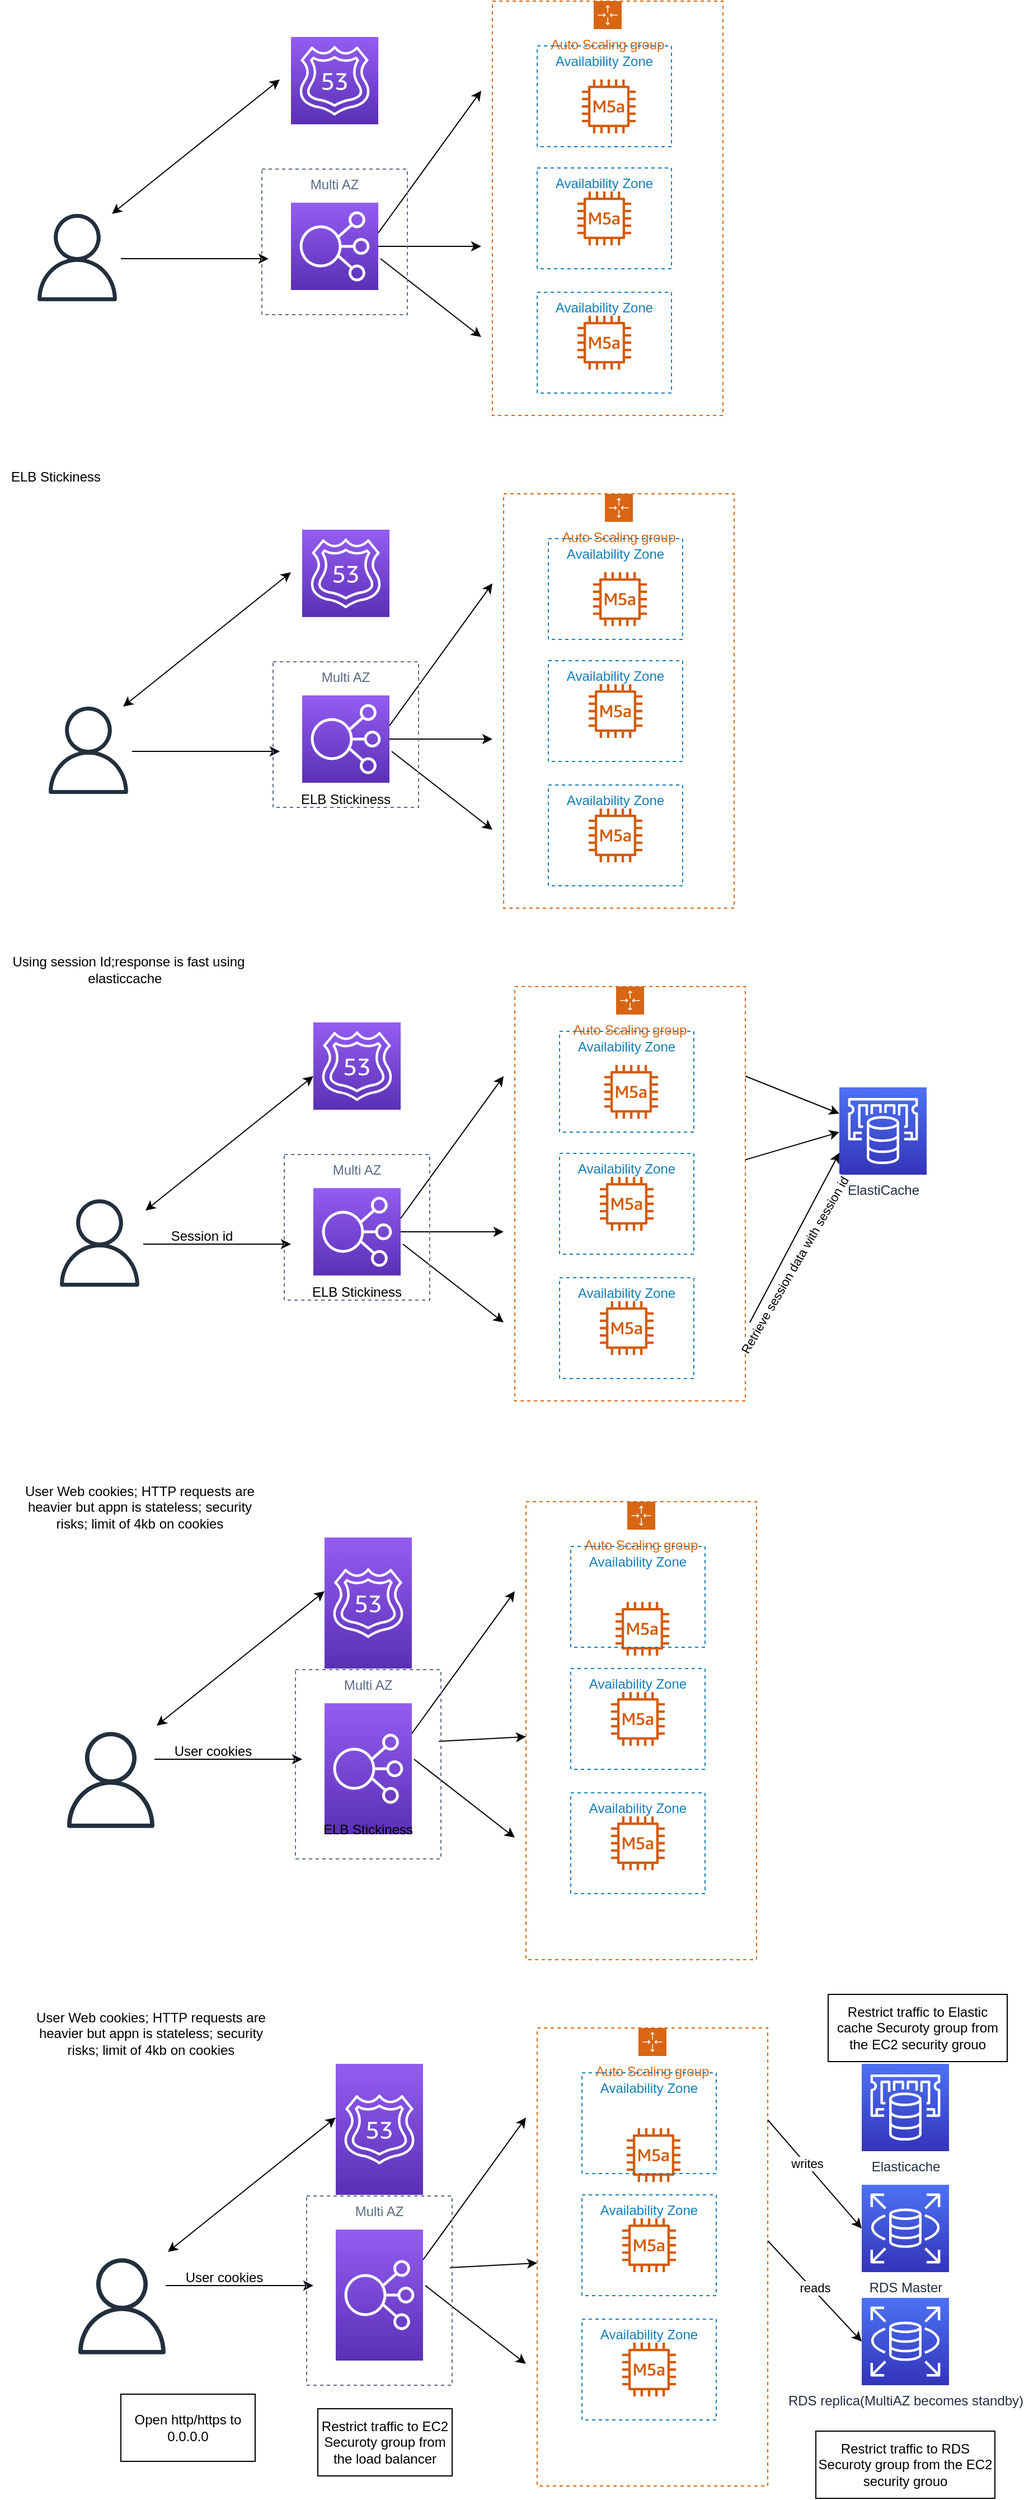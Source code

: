 <mxfile version="21.5.2" type="github">
  <diagram name="Page-1" id="0sTzHbrpWvg6kPBbbGAG">
    <mxGraphModel dx="954" dy="508" grid="1" gridSize="10" guides="1" tooltips="1" connect="1" arrows="1" fold="1" page="1" pageScale="1" pageWidth="827" pageHeight="1169" math="0" shadow="0">
      <root>
        <mxCell id="0" />
        <mxCell id="1" parent="0" />
        <mxCell id="sT1SMnQEhEwH56VK9xBA-1" value="" style="sketch=0;points=[[0,0,0],[0.25,0,0],[0.5,0,0],[0.75,0,0],[1,0,0],[0,1,0],[0.25,1,0],[0.5,1,0],[0.75,1,0],[1,1,0],[0,0.25,0],[0,0.5,0],[0,0.75,0],[1,0.25,0],[1,0.5,0],[1,0.75,0]];outlineConnect=0;fontColor=#232F3E;gradientColor=#945DF2;gradientDirection=north;fillColor=#5A30B5;strokeColor=#ffffff;dashed=0;verticalLabelPosition=bottom;verticalAlign=top;align=center;html=1;fontSize=12;fontStyle=0;aspect=fixed;shape=mxgraph.aws4.resourceIcon;resIcon=mxgraph.aws4.elastic_load_balancing;" vertex="1" parent="1">
          <mxGeometry x="310" y="220" width="78" height="78" as="geometry" />
        </mxCell>
        <mxCell id="sT1SMnQEhEwH56VK9xBA-2" value="" style="sketch=0;points=[[0,0,0],[0.25,0,0],[0.5,0,0],[0.75,0,0],[1,0,0],[0,1,0],[0.25,1,0],[0.5,1,0],[0.75,1,0],[1,1,0],[0,0.25,0],[0,0.5,0],[0,0.75,0],[1,0.25,0],[1,0.5,0],[1,0.75,0]];outlineConnect=0;fontColor=#232F3E;gradientColor=#945DF2;gradientDirection=north;fillColor=#5A30B5;strokeColor=#ffffff;dashed=0;verticalLabelPosition=bottom;verticalAlign=top;align=center;html=1;fontSize=12;fontStyle=0;aspect=fixed;shape=mxgraph.aws4.resourceIcon;resIcon=mxgraph.aws4.route_53;" vertex="1" parent="1">
          <mxGeometry x="310" y="72" width="78" height="78" as="geometry" />
        </mxCell>
        <mxCell id="sT1SMnQEhEwH56VK9xBA-3" value="" style="sketch=0;outlineConnect=0;fontColor=#232F3E;gradientColor=none;fillColor=#D45B07;strokeColor=none;dashed=0;verticalLabelPosition=bottom;verticalAlign=top;align=center;html=1;fontSize=12;fontStyle=0;aspect=fixed;pointerEvents=1;shape=mxgraph.aws4.m5a_instance;" vertex="1" parent="1">
          <mxGeometry x="570" y="110" width="48" height="48" as="geometry" />
        </mxCell>
        <mxCell id="sT1SMnQEhEwH56VK9xBA-6" value="" style="sketch=0;outlineConnect=0;fontColor=#232F3E;gradientColor=none;fillColor=#232F3D;strokeColor=none;dashed=0;verticalLabelPosition=bottom;verticalAlign=top;align=center;html=1;fontSize=12;fontStyle=0;aspect=fixed;pointerEvents=1;shape=mxgraph.aws4.user;" vertex="1" parent="1">
          <mxGeometry x="80" y="230" width="78" height="78" as="geometry" />
        </mxCell>
        <mxCell id="sT1SMnQEhEwH56VK9xBA-7" value="Auto Scaling group" style="points=[[0,0],[0.25,0],[0.5,0],[0.75,0],[1,0],[1,0.25],[1,0.5],[1,0.75],[1,1],[0.75,1],[0.5,1],[0.25,1],[0,1],[0,0.75],[0,0.5],[0,0.25]];outlineConnect=0;gradientColor=none;html=1;whiteSpace=wrap;fontSize=12;fontStyle=0;container=1;pointerEvents=0;collapsible=0;recursiveResize=0;shape=mxgraph.aws4.groupCenter;grIcon=mxgraph.aws4.group_auto_scaling_group;grStroke=1;strokeColor=#D86613;fillColor=none;verticalAlign=top;align=center;fontColor=#D86613;dashed=1;spacingTop=25;" vertex="1" parent="1">
          <mxGeometry x="490" y="40" width="206" height="370" as="geometry" />
        </mxCell>
        <mxCell id="sT1SMnQEhEwH56VK9xBA-8" value="Availability Zone" style="fillColor=none;strokeColor=#147EBA;dashed=1;verticalAlign=top;fontStyle=0;fontColor=#147EBA;whiteSpace=wrap;html=1;" vertex="1" parent="sT1SMnQEhEwH56VK9xBA-7">
          <mxGeometry x="40" y="40" width="120" height="90" as="geometry" />
        </mxCell>
        <mxCell id="sT1SMnQEhEwH56VK9xBA-10" value="Availability Zone" style="fillColor=none;strokeColor=#147EBA;dashed=1;verticalAlign=top;fontStyle=0;fontColor=#147EBA;whiteSpace=wrap;html=1;" vertex="1" parent="sT1SMnQEhEwH56VK9xBA-7">
          <mxGeometry x="40" y="260" width="120" height="90" as="geometry" />
        </mxCell>
        <mxCell id="sT1SMnQEhEwH56VK9xBA-4" value="" style="sketch=0;outlineConnect=0;fontColor=#232F3E;gradientColor=none;fillColor=#D45B07;strokeColor=none;dashed=0;verticalLabelPosition=bottom;verticalAlign=top;align=center;html=1;fontSize=12;fontStyle=0;aspect=fixed;pointerEvents=1;shape=mxgraph.aws4.m5a_instance;" vertex="1" parent="sT1SMnQEhEwH56VK9xBA-7">
          <mxGeometry x="76" y="170" width="48" height="48" as="geometry" />
        </mxCell>
        <mxCell id="sT1SMnQEhEwH56VK9xBA-9" value="Availability Zone" style="fillColor=none;strokeColor=#147EBA;dashed=1;verticalAlign=top;fontStyle=0;fontColor=#147EBA;whiteSpace=wrap;html=1;" vertex="1" parent="sT1SMnQEhEwH56VK9xBA-7">
          <mxGeometry x="40" y="149" width="120" height="90" as="geometry" />
        </mxCell>
        <mxCell id="sT1SMnQEhEwH56VK9xBA-5" value="" style="sketch=0;outlineConnect=0;fontColor=#232F3E;gradientColor=none;fillColor=#D45B07;strokeColor=none;dashed=0;verticalLabelPosition=bottom;verticalAlign=top;align=center;html=1;fontSize=12;fontStyle=0;aspect=fixed;pointerEvents=1;shape=mxgraph.aws4.m5a_instance;" vertex="1" parent="sT1SMnQEhEwH56VK9xBA-7">
          <mxGeometry x="76" y="281" width="48" height="48" as="geometry" />
        </mxCell>
        <mxCell id="sT1SMnQEhEwH56VK9xBA-11" value="" style="endArrow=classic;html=1;rounded=0;" edge="1" parent="1" source="sT1SMnQEhEwH56VK9xBA-1">
          <mxGeometry width="50" height="50" relative="1" as="geometry">
            <mxPoint x="390" y="260" as="sourcePoint" />
            <mxPoint x="480" y="259" as="targetPoint" />
          </mxGeometry>
        </mxCell>
        <mxCell id="sT1SMnQEhEwH56VK9xBA-12" value="" style="endArrow=classic;html=1;rounded=0;" edge="1" parent="1">
          <mxGeometry width="50" height="50" relative="1" as="geometry">
            <mxPoint x="388" y="247" as="sourcePoint" />
            <mxPoint x="480" y="120" as="targetPoint" />
          </mxGeometry>
        </mxCell>
        <mxCell id="sT1SMnQEhEwH56VK9xBA-13" value="" style="endArrow=classic;html=1;rounded=0;" edge="1" parent="1">
          <mxGeometry width="50" height="50" relative="1" as="geometry">
            <mxPoint x="390" y="270" as="sourcePoint" />
            <mxPoint x="480" y="340" as="targetPoint" />
          </mxGeometry>
        </mxCell>
        <mxCell id="sT1SMnQEhEwH56VK9xBA-14" value="" style="endArrow=classic;startArrow=classic;html=1;rounded=0;" edge="1" parent="1">
          <mxGeometry width="50" height="50" relative="1" as="geometry">
            <mxPoint x="150" y="230" as="sourcePoint" />
            <mxPoint x="300" y="110" as="targetPoint" />
          </mxGeometry>
        </mxCell>
        <mxCell id="sT1SMnQEhEwH56VK9xBA-15" value="" style="endArrow=classic;html=1;rounded=0;" edge="1" parent="1">
          <mxGeometry width="50" height="50" relative="1" as="geometry">
            <mxPoint x="158" y="270" as="sourcePoint" />
            <mxPoint x="290" y="270" as="targetPoint" />
          </mxGeometry>
        </mxCell>
        <mxCell id="sT1SMnQEhEwH56VK9xBA-16" value="Multi AZ" style="fillColor=none;strokeColor=#5A6C86;dashed=1;verticalAlign=top;fontStyle=0;fontColor=#5A6C86;whiteSpace=wrap;html=1;" vertex="1" parent="1">
          <mxGeometry x="284" y="190" width="130" height="130" as="geometry" />
        </mxCell>
        <mxCell id="sT1SMnQEhEwH56VK9xBA-17" value="" style="sketch=0;points=[[0,0,0],[0.25,0,0],[0.5,0,0],[0.75,0,0],[1,0,0],[0,1,0],[0.25,1,0],[0.5,1,0],[0.75,1,0],[1,1,0],[0,0.25,0],[0,0.5,0],[0,0.75,0],[1,0.25,0],[1,0.5,0],[1,0.75,0]];outlineConnect=0;fontColor=#232F3E;gradientColor=#945DF2;gradientDirection=north;fillColor=#5A30B5;strokeColor=#ffffff;dashed=0;verticalLabelPosition=bottom;verticalAlign=top;align=center;html=1;fontSize=12;fontStyle=0;aspect=fixed;shape=mxgraph.aws4.resourceIcon;resIcon=mxgraph.aws4.elastic_load_balancing;" vertex="1" parent="1">
          <mxGeometry x="320" y="660" width="78" height="78" as="geometry" />
        </mxCell>
        <mxCell id="sT1SMnQEhEwH56VK9xBA-18" value="" style="sketch=0;points=[[0,0,0],[0.25,0,0],[0.5,0,0],[0.75,0,0],[1,0,0],[0,1,0],[0.25,1,0],[0.5,1,0],[0.75,1,0],[1,1,0],[0,0.25,0],[0,0.5,0],[0,0.75,0],[1,0.25,0],[1,0.5,0],[1,0.75,0]];outlineConnect=0;fontColor=#232F3E;gradientColor=#945DF2;gradientDirection=north;fillColor=#5A30B5;strokeColor=#ffffff;dashed=0;verticalLabelPosition=bottom;verticalAlign=top;align=center;html=1;fontSize=12;fontStyle=0;aspect=fixed;shape=mxgraph.aws4.resourceIcon;resIcon=mxgraph.aws4.route_53;" vertex="1" parent="1">
          <mxGeometry x="320" y="512" width="78" height="78" as="geometry" />
        </mxCell>
        <mxCell id="sT1SMnQEhEwH56VK9xBA-19" value="" style="sketch=0;outlineConnect=0;fontColor=#232F3E;gradientColor=none;fillColor=#D45B07;strokeColor=none;dashed=0;verticalLabelPosition=bottom;verticalAlign=top;align=center;html=1;fontSize=12;fontStyle=0;aspect=fixed;pointerEvents=1;shape=mxgraph.aws4.m5a_instance;" vertex="1" parent="1">
          <mxGeometry x="580" y="550" width="48" height="48" as="geometry" />
        </mxCell>
        <mxCell id="sT1SMnQEhEwH56VK9xBA-20" value="" style="sketch=0;outlineConnect=0;fontColor=#232F3E;gradientColor=none;fillColor=#232F3D;strokeColor=none;dashed=0;verticalLabelPosition=bottom;verticalAlign=top;align=center;html=1;fontSize=12;fontStyle=0;aspect=fixed;pointerEvents=1;shape=mxgraph.aws4.user;" vertex="1" parent="1">
          <mxGeometry x="90" y="670" width="78" height="78" as="geometry" />
        </mxCell>
        <mxCell id="sT1SMnQEhEwH56VK9xBA-21" value="Auto Scaling group" style="points=[[0,0],[0.25,0],[0.5,0],[0.75,0],[1,0],[1,0.25],[1,0.5],[1,0.75],[1,1],[0.75,1],[0.5,1],[0.25,1],[0,1],[0,0.75],[0,0.5],[0,0.25]];outlineConnect=0;gradientColor=none;html=1;whiteSpace=wrap;fontSize=12;fontStyle=0;container=1;pointerEvents=0;collapsible=0;recursiveResize=0;shape=mxgraph.aws4.groupCenter;grIcon=mxgraph.aws4.group_auto_scaling_group;grStroke=1;strokeColor=#D86613;fillColor=none;verticalAlign=top;align=center;fontColor=#D86613;dashed=1;spacingTop=25;" vertex="1" parent="1">
          <mxGeometry x="500" y="480" width="206" height="370" as="geometry" />
        </mxCell>
        <mxCell id="sT1SMnQEhEwH56VK9xBA-22" value="Availability Zone" style="fillColor=none;strokeColor=#147EBA;dashed=1;verticalAlign=top;fontStyle=0;fontColor=#147EBA;whiteSpace=wrap;html=1;" vertex="1" parent="sT1SMnQEhEwH56VK9xBA-21">
          <mxGeometry x="40" y="40" width="120" height="90" as="geometry" />
        </mxCell>
        <mxCell id="sT1SMnQEhEwH56VK9xBA-23" value="Availability Zone" style="fillColor=none;strokeColor=#147EBA;dashed=1;verticalAlign=top;fontStyle=0;fontColor=#147EBA;whiteSpace=wrap;html=1;" vertex="1" parent="sT1SMnQEhEwH56VK9xBA-21">
          <mxGeometry x="40" y="260" width="120" height="90" as="geometry" />
        </mxCell>
        <mxCell id="sT1SMnQEhEwH56VK9xBA-24" value="" style="sketch=0;outlineConnect=0;fontColor=#232F3E;gradientColor=none;fillColor=#D45B07;strokeColor=none;dashed=0;verticalLabelPosition=bottom;verticalAlign=top;align=center;html=1;fontSize=12;fontStyle=0;aspect=fixed;pointerEvents=1;shape=mxgraph.aws4.m5a_instance;" vertex="1" parent="sT1SMnQEhEwH56VK9xBA-21">
          <mxGeometry x="76" y="170" width="48" height="48" as="geometry" />
        </mxCell>
        <mxCell id="sT1SMnQEhEwH56VK9xBA-25" value="Availability Zone" style="fillColor=none;strokeColor=#147EBA;dashed=1;verticalAlign=top;fontStyle=0;fontColor=#147EBA;whiteSpace=wrap;html=1;" vertex="1" parent="sT1SMnQEhEwH56VK9xBA-21">
          <mxGeometry x="40" y="149" width="120" height="90" as="geometry" />
        </mxCell>
        <mxCell id="sT1SMnQEhEwH56VK9xBA-26" value="" style="sketch=0;outlineConnect=0;fontColor=#232F3E;gradientColor=none;fillColor=#D45B07;strokeColor=none;dashed=0;verticalLabelPosition=bottom;verticalAlign=top;align=center;html=1;fontSize=12;fontStyle=0;aspect=fixed;pointerEvents=1;shape=mxgraph.aws4.m5a_instance;" vertex="1" parent="sT1SMnQEhEwH56VK9xBA-21">
          <mxGeometry x="76" y="281" width="48" height="48" as="geometry" />
        </mxCell>
        <mxCell id="sT1SMnQEhEwH56VK9xBA-27" value="" style="endArrow=classic;html=1;rounded=0;" edge="1" parent="1" source="sT1SMnQEhEwH56VK9xBA-17">
          <mxGeometry width="50" height="50" relative="1" as="geometry">
            <mxPoint x="400" y="700" as="sourcePoint" />
            <mxPoint x="490" y="699" as="targetPoint" />
          </mxGeometry>
        </mxCell>
        <mxCell id="sT1SMnQEhEwH56VK9xBA-28" value="" style="endArrow=classic;html=1;rounded=0;" edge="1" parent="1">
          <mxGeometry width="50" height="50" relative="1" as="geometry">
            <mxPoint x="398" y="687" as="sourcePoint" />
            <mxPoint x="490" y="560" as="targetPoint" />
          </mxGeometry>
        </mxCell>
        <mxCell id="sT1SMnQEhEwH56VK9xBA-29" value="" style="endArrow=classic;html=1;rounded=0;" edge="1" parent="1">
          <mxGeometry width="50" height="50" relative="1" as="geometry">
            <mxPoint x="400" y="710" as="sourcePoint" />
            <mxPoint x="490" y="780" as="targetPoint" />
          </mxGeometry>
        </mxCell>
        <mxCell id="sT1SMnQEhEwH56VK9xBA-30" value="" style="endArrow=classic;startArrow=classic;html=1;rounded=0;" edge="1" parent="1">
          <mxGeometry width="50" height="50" relative="1" as="geometry">
            <mxPoint x="160" y="670" as="sourcePoint" />
            <mxPoint x="310" y="550" as="targetPoint" />
          </mxGeometry>
        </mxCell>
        <mxCell id="sT1SMnQEhEwH56VK9xBA-31" value="" style="endArrow=classic;html=1;rounded=0;" edge="1" parent="1">
          <mxGeometry width="50" height="50" relative="1" as="geometry">
            <mxPoint x="168" y="710" as="sourcePoint" />
            <mxPoint x="300" y="710" as="targetPoint" />
          </mxGeometry>
        </mxCell>
        <mxCell id="sT1SMnQEhEwH56VK9xBA-32" value="Multi AZ" style="fillColor=none;strokeColor=#5A6C86;dashed=1;verticalAlign=top;fontStyle=0;fontColor=#5A6C86;whiteSpace=wrap;html=1;" vertex="1" parent="1">
          <mxGeometry x="294" y="630" width="130" height="130" as="geometry" />
        </mxCell>
        <mxCell id="sT1SMnQEhEwH56VK9xBA-33" value="ELB Stickiness" style="text;html=1;strokeColor=none;fillColor=none;align=center;verticalAlign=middle;whiteSpace=wrap;rounded=0;" vertex="1" parent="1">
          <mxGeometry x="309" y="738" width="100" height="30" as="geometry" />
        </mxCell>
        <mxCell id="sT1SMnQEhEwH56VK9xBA-34" value="ELB Stickiness" style="text;html=1;strokeColor=none;fillColor=none;align=center;verticalAlign=middle;whiteSpace=wrap;rounded=0;" vertex="1" parent="1">
          <mxGeometry x="50" y="450" width="100" height="30" as="geometry" />
        </mxCell>
        <mxCell id="sT1SMnQEhEwH56VK9xBA-35" value="" style="sketch=0;points=[[0,0,0],[0.25,0,0],[0.5,0,0],[0.75,0,0],[1,0,0],[0,1,0],[0.25,1,0],[0.5,1,0],[0.75,1,0],[1,1,0],[0,0.25,0],[0,0.5,0],[0,0.75,0],[1,0.25,0],[1,0.5,0],[1,0.75,0]];outlineConnect=0;fontColor=#232F3E;gradientColor=#945DF2;gradientDirection=north;fillColor=#5A30B5;strokeColor=#ffffff;dashed=0;verticalLabelPosition=bottom;verticalAlign=top;align=center;html=1;fontSize=12;fontStyle=0;aspect=fixed;shape=mxgraph.aws4.resourceIcon;resIcon=mxgraph.aws4.elastic_load_balancing;" vertex="1" parent="1">
          <mxGeometry x="330" y="1100" width="78" height="78" as="geometry" />
        </mxCell>
        <mxCell id="sT1SMnQEhEwH56VK9xBA-36" value="" style="sketch=0;points=[[0,0,0],[0.25,0,0],[0.5,0,0],[0.75,0,0],[1,0,0],[0,1,0],[0.25,1,0],[0.5,1,0],[0.75,1,0],[1,1,0],[0,0.25,0],[0,0.5,0],[0,0.75,0],[1,0.25,0],[1,0.5,0],[1,0.75,0]];outlineConnect=0;fontColor=#232F3E;gradientColor=#945DF2;gradientDirection=north;fillColor=#5A30B5;strokeColor=#ffffff;dashed=0;verticalLabelPosition=bottom;verticalAlign=top;align=center;html=1;fontSize=12;fontStyle=0;aspect=fixed;shape=mxgraph.aws4.resourceIcon;resIcon=mxgraph.aws4.route_53;" vertex="1" parent="1">
          <mxGeometry x="330" y="952" width="78" height="78" as="geometry" />
        </mxCell>
        <mxCell id="sT1SMnQEhEwH56VK9xBA-37" value="" style="sketch=0;outlineConnect=0;fontColor=#232F3E;gradientColor=none;fillColor=#D45B07;strokeColor=none;dashed=0;verticalLabelPosition=bottom;verticalAlign=top;align=center;html=1;fontSize=12;fontStyle=0;aspect=fixed;pointerEvents=1;shape=mxgraph.aws4.m5a_instance;" vertex="1" parent="1">
          <mxGeometry x="590" y="990" width="48" height="48" as="geometry" />
        </mxCell>
        <mxCell id="sT1SMnQEhEwH56VK9xBA-38" value="" style="sketch=0;outlineConnect=0;fontColor=#232F3E;gradientColor=none;fillColor=#232F3D;strokeColor=none;dashed=0;verticalLabelPosition=bottom;verticalAlign=top;align=center;html=1;fontSize=12;fontStyle=0;aspect=fixed;pointerEvents=1;shape=mxgraph.aws4.user;" vertex="1" parent="1">
          <mxGeometry x="100" y="1110" width="78" height="78" as="geometry" />
        </mxCell>
        <mxCell id="sT1SMnQEhEwH56VK9xBA-39" value="Auto Scaling group" style="points=[[0,0],[0.25,0],[0.5,0],[0.75,0],[1,0],[1,0.25],[1,0.5],[1,0.75],[1,1],[0.75,1],[0.5,1],[0.25,1],[0,1],[0,0.75],[0,0.5],[0,0.25]];outlineConnect=0;gradientColor=none;html=1;whiteSpace=wrap;fontSize=12;fontStyle=0;container=1;pointerEvents=0;collapsible=0;recursiveResize=0;shape=mxgraph.aws4.groupCenter;grIcon=mxgraph.aws4.group_auto_scaling_group;grStroke=1;strokeColor=#D86613;fillColor=none;verticalAlign=top;align=center;fontColor=#D86613;dashed=1;spacingTop=25;" vertex="1" parent="1">
          <mxGeometry x="510" y="920" width="206" height="370" as="geometry" />
        </mxCell>
        <mxCell id="sT1SMnQEhEwH56VK9xBA-40" value="Availability Zone" style="fillColor=none;strokeColor=#147EBA;dashed=1;verticalAlign=top;fontStyle=0;fontColor=#147EBA;whiteSpace=wrap;html=1;" vertex="1" parent="sT1SMnQEhEwH56VK9xBA-39">
          <mxGeometry x="40" y="40" width="120" height="90" as="geometry" />
        </mxCell>
        <mxCell id="sT1SMnQEhEwH56VK9xBA-41" value="Availability Zone" style="fillColor=none;strokeColor=#147EBA;dashed=1;verticalAlign=top;fontStyle=0;fontColor=#147EBA;whiteSpace=wrap;html=1;" vertex="1" parent="sT1SMnQEhEwH56VK9xBA-39">
          <mxGeometry x="40" y="260" width="120" height="90" as="geometry" />
        </mxCell>
        <mxCell id="sT1SMnQEhEwH56VK9xBA-42" value="" style="sketch=0;outlineConnect=0;fontColor=#232F3E;gradientColor=none;fillColor=#D45B07;strokeColor=none;dashed=0;verticalLabelPosition=bottom;verticalAlign=top;align=center;html=1;fontSize=12;fontStyle=0;aspect=fixed;pointerEvents=1;shape=mxgraph.aws4.m5a_instance;" vertex="1" parent="sT1SMnQEhEwH56VK9xBA-39">
          <mxGeometry x="76" y="170" width="48" height="48" as="geometry" />
        </mxCell>
        <mxCell id="sT1SMnQEhEwH56VK9xBA-43" value="Availability Zone" style="fillColor=none;strokeColor=#147EBA;dashed=1;verticalAlign=top;fontStyle=0;fontColor=#147EBA;whiteSpace=wrap;html=1;" vertex="1" parent="sT1SMnQEhEwH56VK9xBA-39">
          <mxGeometry x="40" y="149" width="120" height="90" as="geometry" />
        </mxCell>
        <mxCell id="sT1SMnQEhEwH56VK9xBA-44" value="" style="sketch=0;outlineConnect=0;fontColor=#232F3E;gradientColor=none;fillColor=#D45B07;strokeColor=none;dashed=0;verticalLabelPosition=bottom;verticalAlign=top;align=center;html=1;fontSize=12;fontStyle=0;aspect=fixed;pointerEvents=1;shape=mxgraph.aws4.m5a_instance;" vertex="1" parent="sT1SMnQEhEwH56VK9xBA-39">
          <mxGeometry x="76" y="281" width="48" height="48" as="geometry" />
        </mxCell>
        <mxCell id="sT1SMnQEhEwH56VK9xBA-45" value="" style="endArrow=classic;html=1;rounded=0;" edge="1" parent="1" source="sT1SMnQEhEwH56VK9xBA-35">
          <mxGeometry width="50" height="50" relative="1" as="geometry">
            <mxPoint x="410" y="1140" as="sourcePoint" />
            <mxPoint x="500" y="1139" as="targetPoint" />
          </mxGeometry>
        </mxCell>
        <mxCell id="sT1SMnQEhEwH56VK9xBA-46" value="" style="endArrow=classic;html=1;rounded=0;" edge="1" parent="1">
          <mxGeometry width="50" height="50" relative="1" as="geometry">
            <mxPoint x="408" y="1127" as="sourcePoint" />
            <mxPoint x="500" y="1000" as="targetPoint" />
          </mxGeometry>
        </mxCell>
        <mxCell id="sT1SMnQEhEwH56VK9xBA-47" value="" style="endArrow=classic;html=1;rounded=0;" edge="1" parent="1">
          <mxGeometry width="50" height="50" relative="1" as="geometry">
            <mxPoint x="410" y="1150" as="sourcePoint" />
            <mxPoint x="500" y="1220" as="targetPoint" />
          </mxGeometry>
        </mxCell>
        <mxCell id="sT1SMnQEhEwH56VK9xBA-49" value="" style="endArrow=classic;html=1;rounded=0;" edge="1" parent="1">
          <mxGeometry width="50" height="50" relative="1" as="geometry">
            <mxPoint x="178" y="1150" as="sourcePoint" />
            <mxPoint x="310" y="1150" as="targetPoint" />
          </mxGeometry>
        </mxCell>
        <mxCell id="sT1SMnQEhEwH56VK9xBA-50" value="Multi AZ" style="fillColor=none;strokeColor=#5A6C86;dashed=1;verticalAlign=top;fontStyle=0;fontColor=#5A6C86;whiteSpace=wrap;html=1;" vertex="1" parent="1">
          <mxGeometry x="304" y="1070" width="130" height="130" as="geometry" />
        </mxCell>
        <mxCell id="sT1SMnQEhEwH56VK9xBA-51" value="ELB Stickiness" style="text;html=1;strokeColor=none;fillColor=none;align=center;verticalAlign=middle;whiteSpace=wrap;rounded=0;" vertex="1" parent="1">
          <mxGeometry x="319" y="1178" width="100" height="30" as="geometry" />
        </mxCell>
        <mxCell id="sT1SMnQEhEwH56VK9xBA-52" value="Using session Id;response is fast using elasticcache&amp;nbsp;&amp;nbsp;" style="text;html=1;strokeColor=none;fillColor=none;align=center;verticalAlign=middle;whiteSpace=wrap;rounded=0;" vertex="1" parent="1">
          <mxGeometry x="60" y="890" width="210" height="30" as="geometry" />
        </mxCell>
        <mxCell id="sT1SMnQEhEwH56VK9xBA-53" value="Session id" style="text;html=1;align=center;verticalAlign=middle;resizable=0;points=[];autosize=1;strokeColor=none;fillColor=none;" vertex="1" parent="1">
          <mxGeometry x="190" y="1128" width="80" height="30" as="geometry" />
        </mxCell>
        <mxCell id="sT1SMnQEhEwH56VK9xBA-54" value="ElastiCache" style="sketch=0;points=[[0,0,0],[0.25,0,0],[0.5,0,0],[0.75,0,0],[1,0,0],[0,1,0],[0.25,1,0],[0.5,1,0],[0.75,1,0],[1,1,0],[0,0.25,0],[0,0.5,0],[0,0.75,0],[1,0.25,0],[1,0.5,0],[1,0.75,0]];outlineConnect=0;fontColor=#232F3E;gradientColor=#4D72F3;gradientDirection=north;fillColor=#3334B9;strokeColor=#ffffff;dashed=0;verticalLabelPosition=bottom;verticalAlign=top;align=center;html=1;fontSize=12;fontStyle=0;aspect=fixed;shape=mxgraph.aws4.resourceIcon;resIcon=mxgraph.aws4.elasticache;" vertex="1" parent="1">
          <mxGeometry x="800" y="1010" width="78" height="78" as="geometry" />
        </mxCell>
        <mxCell id="sT1SMnQEhEwH56VK9xBA-55" value="" style="endArrow=classic;html=1;rounded=0;" edge="1" parent="1" target="sT1SMnQEhEwH56VK9xBA-54">
          <mxGeometry width="50" height="50" relative="1" as="geometry">
            <mxPoint x="716" y="1000" as="sourcePoint" />
            <mxPoint x="766" y="950" as="targetPoint" />
          </mxGeometry>
        </mxCell>
        <mxCell id="sT1SMnQEhEwH56VK9xBA-56" value="" style="endArrow=classic;html=1;rounded=0;" edge="1" parent="1" source="sT1SMnQEhEwH56VK9xBA-39">
          <mxGeometry width="50" height="50" relative="1" as="geometry">
            <mxPoint x="726" y="1010" as="sourcePoint" />
            <mxPoint x="800" y="1050" as="targetPoint" />
          </mxGeometry>
        </mxCell>
        <mxCell id="sT1SMnQEhEwH56VK9xBA-57" value="" style="endArrow=classic;html=1;rounded=0;entryX=0;entryY=0.75;entryDx=0;entryDy=0;entryPerimeter=0;" edge="1" parent="1" target="sT1SMnQEhEwH56VK9xBA-54">
          <mxGeometry width="50" height="50" relative="1" as="geometry">
            <mxPoint x="720" y="1220" as="sourcePoint" />
            <mxPoint x="820" y="1053" as="targetPoint" />
          </mxGeometry>
        </mxCell>
        <mxCell id="sT1SMnQEhEwH56VK9xBA-58" value="Retrieve session data with session id" style="edgeLabel;html=1;align=center;verticalAlign=middle;resizable=0;points=[];rotation=-60;" vertex="1" connectable="0" parent="sT1SMnQEhEwH56VK9xBA-57">
          <mxGeometry x="0.018" relative="1" as="geometry">
            <mxPoint x="-1" y="26" as="offset" />
          </mxGeometry>
        </mxCell>
        <mxCell id="sT1SMnQEhEwH56VK9xBA-72" value="" style="endArrow=classic;startArrow=classic;html=1;rounded=0;" edge="1" parent="1">
          <mxGeometry width="50" height="50" relative="1" as="geometry">
            <mxPoint x="180" y="1120" as="sourcePoint" />
            <mxPoint x="330" y="1000" as="targetPoint" />
          </mxGeometry>
        </mxCell>
        <mxCell id="sT1SMnQEhEwH56VK9xBA-83" value="" style="sketch=0;points=[[0,0,0],[0.25,0,0],[0.5,0,0],[0.75,0,0],[1,0,0],[0,1,0],[0.25,1,0],[0.5,1,0],[0.75,1,0],[1,1,0],[0,0.25,0],[0,0.5,0],[0,0.75,0],[1,0.25,0],[1,0.5,0],[1,0.75,0]];outlineConnect=0;fontColor=#232F3E;gradientColor=#945DF2;gradientDirection=north;fillColor=#5A30B5;strokeColor=#ffffff;dashed=0;verticalLabelPosition=bottom;verticalAlign=top;align=center;html=1;fontSize=12;fontStyle=0;aspect=fixed;shape=mxgraph.aws4.resourceIcon;resIcon=mxgraph.aws4.elastic_load_balancing;" vertex="1" parent="1">
          <mxGeometry x="340" y="1560" width="78" height="117" as="geometry" />
        </mxCell>
        <mxCell id="sT1SMnQEhEwH56VK9xBA-84" value="" style="sketch=0;points=[[0,0,0],[0.25,0,0],[0.5,0,0],[0.75,0,0],[1,0,0],[0,1,0],[0.25,1,0],[0.5,1,0],[0.75,1,0],[1,1,0],[0,0.25,0],[0,0.5,0],[0,0.75,0],[1,0.25,0],[1,0.5,0],[1,0.75,0]];outlineConnect=0;fontColor=#232F3E;gradientColor=#945DF2;gradientDirection=north;fillColor=#5A30B5;strokeColor=#ffffff;dashed=0;verticalLabelPosition=bottom;verticalAlign=top;align=center;html=1;fontSize=12;fontStyle=0;aspect=fixed;shape=mxgraph.aws4.resourceIcon;resIcon=mxgraph.aws4.route_53;" vertex="1" parent="1">
          <mxGeometry x="340" y="1412" width="78" height="117" as="geometry" />
        </mxCell>
        <mxCell id="sT1SMnQEhEwH56VK9xBA-85" value="" style="sketch=0;outlineConnect=0;fontColor=#232F3E;gradientColor=none;fillColor=#D45B07;strokeColor=none;dashed=0;verticalLabelPosition=bottom;verticalAlign=top;align=center;html=1;fontSize=12;fontStyle=0;aspect=fixed;pointerEvents=1;shape=mxgraph.aws4.m5a_instance;" vertex="1" parent="1">
          <mxGeometry x="600" y="1450" width="48" height="87" as="geometry" />
        </mxCell>
        <mxCell id="sT1SMnQEhEwH56VK9xBA-86" value="" style="sketch=0;outlineConnect=0;fontColor=#232F3E;gradientColor=none;fillColor=#232F3D;strokeColor=none;dashed=0;verticalLabelPosition=bottom;verticalAlign=top;align=center;html=1;fontSize=12;fontStyle=0;aspect=fixed;pointerEvents=1;shape=mxgraph.aws4.user;" vertex="1" parent="1">
          <mxGeometry x="110" y="1570" width="78" height="117" as="geometry" />
        </mxCell>
        <mxCell id="sT1SMnQEhEwH56VK9xBA-87" value="Auto Scaling group" style="points=[[0,0],[0.25,0],[0.5,0],[0.75,0],[1,0],[1,0.25],[1,0.5],[1,0.75],[1,1],[0.75,1],[0.5,1],[0.25,1],[0,1],[0,0.75],[0,0.5],[0,0.25]];outlineConnect=0;gradientColor=none;html=1;whiteSpace=wrap;fontSize=12;fontStyle=0;container=1;pointerEvents=0;collapsible=0;recursiveResize=0;shape=mxgraph.aws4.groupCenter;grIcon=mxgraph.aws4.group_auto_scaling_group;grStroke=1;strokeColor=#D86613;fillColor=none;verticalAlign=top;align=center;fontColor=#D86613;dashed=1;spacingTop=25;" vertex="1" parent="1">
          <mxGeometry x="520" y="1380" width="206" height="409" as="geometry" />
        </mxCell>
        <mxCell id="sT1SMnQEhEwH56VK9xBA-88" value="Availability Zone" style="fillColor=none;strokeColor=#147EBA;dashed=1;verticalAlign=top;fontStyle=0;fontColor=#147EBA;whiteSpace=wrap;html=1;" vertex="1" parent="sT1SMnQEhEwH56VK9xBA-87">
          <mxGeometry x="40" y="40" width="120" height="90" as="geometry" />
        </mxCell>
        <mxCell id="sT1SMnQEhEwH56VK9xBA-89" value="Availability Zone" style="fillColor=none;strokeColor=#147EBA;dashed=1;verticalAlign=top;fontStyle=0;fontColor=#147EBA;whiteSpace=wrap;html=1;" vertex="1" parent="sT1SMnQEhEwH56VK9xBA-87">
          <mxGeometry x="40" y="260" width="120" height="90" as="geometry" />
        </mxCell>
        <mxCell id="sT1SMnQEhEwH56VK9xBA-90" value="" style="sketch=0;outlineConnect=0;fontColor=#232F3E;gradientColor=none;fillColor=#D45B07;strokeColor=none;dashed=0;verticalLabelPosition=bottom;verticalAlign=top;align=center;html=1;fontSize=12;fontStyle=0;aspect=fixed;pointerEvents=1;shape=mxgraph.aws4.m5a_instance;" vertex="1" parent="sT1SMnQEhEwH56VK9xBA-87">
          <mxGeometry x="76" y="170" width="48" height="48" as="geometry" />
        </mxCell>
        <mxCell id="sT1SMnQEhEwH56VK9xBA-91" value="Availability Zone" style="fillColor=none;strokeColor=#147EBA;dashed=1;verticalAlign=top;fontStyle=0;fontColor=#147EBA;whiteSpace=wrap;html=1;" vertex="1" parent="sT1SMnQEhEwH56VK9xBA-87">
          <mxGeometry x="40" y="149" width="120" height="90" as="geometry" />
        </mxCell>
        <mxCell id="sT1SMnQEhEwH56VK9xBA-92" value="" style="sketch=0;outlineConnect=0;fontColor=#232F3E;gradientColor=none;fillColor=#D45B07;strokeColor=none;dashed=0;verticalLabelPosition=bottom;verticalAlign=top;align=center;html=1;fontSize=12;fontStyle=0;aspect=fixed;pointerEvents=1;shape=mxgraph.aws4.m5a_instance;" vertex="1" parent="sT1SMnQEhEwH56VK9xBA-87">
          <mxGeometry x="76" y="281" width="48" height="48" as="geometry" />
        </mxCell>
        <mxCell id="sT1SMnQEhEwH56VK9xBA-93" value="" style="endArrow=classic;html=1;rounded=0;exitX=0.985;exitY=0.379;exitDx=0;exitDy=0;exitPerimeter=0;" edge="1" parent="1" source="sT1SMnQEhEwH56VK9xBA-97" target="sT1SMnQEhEwH56VK9xBA-87">
          <mxGeometry width="50" height="50" relative="1" as="geometry">
            <mxPoint x="420" y="1600" as="sourcePoint" />
            <mxPoint x="510" y="1599" as="targetPoint" />
          </mxGeometry>
        </mxCell>
        <mxCell id="sT1SMnQEhEwH56VK9xBA-94" value="" style="endArrow=classic;html=1;rounded=0;" edge="1" parent="1">
          <mxGeometry width="50" height="50" relative="1" as="geometry">
            <mxPoint x="418" y="1587" as="sourcePoint" />
            <mxPoint x="510" y="1460" as="targetPoint" />
          </mxGeometry>
        </mxCell>
        <mxCell id="sT1SMnQEhEwH56VK9xBA-95" value="" style="endArrow=classic;html=1;rounded=0;" edge="1" parent="1">
          <mxGeometry width="50" height="50" relative="1" as="geometry">
            <mxPoint x="420" y="1610" as="sourcePoint" />
            <mxPoint x="510" y="1680" as="targetPoint" />
          </mxGeometry>
        </mxCell>
        <mxCell id="sT1SMnQEhEwH56VK9xBA-96" value="" style="endArrow=classic;html=1;rounded=0;" edge="1" parent="1">
          <mxGeometry width="50" height="50" relative="1" as="geometry">
            <mxPoint x="188" y="1610" as="sourcePoint" />
            <mxPoint x="320" y="1610" as="targetPoint" />
          </mxGeometry>
        </mxCell>
        <mxCell id="sT1SMnQEhEwH56VK9xBA-97" value="Multi AZ" style="fillColor=none;strokeColor=#5A6C86;dashed=1;verticalAlign=top;fontStyle=0;fontColor=#5A6C86;whiteSpace=wrap;html=1;" vertex="1" parent="1">
          <mxGeometry x="314" y="1530" width="130" height="169" as="geometry" />
        </mxCell>
        <mxCell id="sT1SMnQEhEwH56VK9xBA-98" value="ELB Stickiness" style="text;html=1;strokeColor=none;fillColor=none;align=center;verticalAlign=middle;whiteSpace=wrap;rounded=0;" vertex="1" parent="1">
          <mxGeometry x="329" y="1638" width="100" height="69" as="geometry" />
        </mxCell>
        <mxCell id="sT1SMnQEhEwH56VK9xBA-99" value="User Web cookies; HTTP requests are heavier but appn is stateless; security risks; limit of 4kb on cookies" style="text;html=1;strokeColor=none;fillColor=none;align=center;verticalAlign=middle;whiteSpace=wrap;rounded=0;" vertex="1" parent="1">
          <mxGeometry x="70" y="1350" width="210" height="69" as="geometry" />
        </mxCell>
        <mxCell id="sT1SMnQEhEwH56VK9xBA-100" value="User cookies" style="text;html=1;align=center;verticalAlign=middle;resizable=0;points=[];autosize=1;strokeColor=none;fillColor=none;" vertex="1" parent="1">
          <mxGeometry x="195" y="1588" width="90" height="30" as="geometry" />
        </mxCell>
        <mxCell id="sT1SMnQEhEwH56VK9xBA-106" value="" style="endArrow=classic;startArrow=classic;html=1;rounded=0;" edge="1" parent="1">
          <mxGeometry width="50" height="50" relative="1" as="geometry">
            <mxPoint x="190" y="1580" as="sourcePoint" />
            <mxPoint x="340" y="1460" as="targetPoint" />
          </mxGeometry>
        </mxCell>
        <mxCell id="sT1SMnQEhEwH56VK9xBA-107" value="" style="sketch=0;points=[[0,0,0],[0.25,0,0],[0.5,0,0],[0.75,0,0],[1,0,0],[0,1,0],[0.25,1,0],[0.5,1,0],[0.75,1,0],[1,1,0],[0,0.25,0],[0,0.5,0],[0,0.75,0],[1,0.25,0],[1,0.5,0],[1,0.75,0]];outlineConnect=0;fontColor=#232F3E;gradientColor=#945DF2;gradientDirection=north;fillColor=#5A30B5;strokeColor=#ffffff;dashed=0;verticalLabelPosition=bottom;verticalAlign=top;align=center;html=1;fontSize=12;fontStyle=0;aspect=fixed;shape=mxgraph.aws4.resourceIcon;resIcon=mxgraph.aws4.elastic_load_balancing;" vertex="1" parent="1">
          <mxGeometry x="350" y="2030" width="78" height="117" as="geometry" />
        </mxCell>
        <mxCell id="sT1SMnQEhEwH56VK9xBA-108" value="" style="sketch=0;points=[[0,0,0],[0.25,0,0],[0.5,0,0],[0.75,0,0],[1,0,0],[0,1,0],[0.25,1,0],[0.5,1,0],[0.75,1,0],[1,1,0],[0,0.25,0],[0,0.5,0],[0,0.75,0],[1,0.25,0],[1,0.5,0],[1,0.75,0]];outlineConnect=0;fontColor=#232F3E;gradientColor=#945DF2;gradientDirection=north;fillColor=#5A30B5;strokeColor=#ffffff;dashed=0;verticalLabelPosition=bottom;verticalAlign=top;align=center;html=1;fontSize=12;fontStyle=0;aspect=fixed;shape=mxgraph.aws4.resourceIcon;resIcon=mxgraph.aws4.route_53;" vertex="1" parent="1">
          <mxGeometry x="350" y="1882" width="78" height="117" as="geometry" />
        </mxCell>
        <mxCell id="sT1SMnQEhEwH56VK9xBA-109" value="" style="sketch=0;outlineConnect=0;fontColor=#232F3E;gradientColor=none;fillColor=#D45B07;strokeColor=none;dashed=0;verticalLabelPosition=bottom;verticalAlign=top;align=center;html=1;fontSize=12;fontStyle=0;aspect=fixed;pointerEvents=1;shape=mxgraph.aws4.m5a_instance;" vertex="1" parent="1">
          <mxGeometry x="610" y="1920" width="48" height="87" as="geometry" />
        </mxCell>
        <mxCell id="sT1SMnQEhEwH56VK9xBA-110" value="" style="sketch=0;outlineConnect=0;fontColor=#232F3E;gradientColor=none;fillColor=#232F3D;strokeColor=none;dashed=0;verticalLabelPosition=bottom;verticalAlign=top;align=center;html=1;fontSize=12;fontStyle=0;aspect=fixed;pointerEvents=1;shape=mxgraph.aws4.user;" vertex="1" parent="1">
          <mxGeometry x="120" y="2040" width="78" height="117" as="geometry" />
        </mxCell>
        <mxCell id="sT1SMnQEhEwH56VK9xBA-111" value="Auto Scaling group" style="points=[[0,0],[0.25,0],[0.5,0],[0.75,0],[1,0],[1,0.25],[1,0.5],[1,0.75],[1,1],[0.75,1],[0.5,1],[0.25,1],[0,1],[0,0.75],[0,0.5],[0,0.25]];outlineConnect=0;gradientColor=none;html=1;whiteSpace=wrap;fontSize=12;fontStyle=0;container=1;pointerEvents=0;collapsible=0;recursiveResize=0;shape=mxgraph.aws4.groupCenter;grIcon=mxgraph.aws4.group_auto_scaling_group;grStroke=1;strokeColor=#D86613;fillColor=none;verticalAlign=top;align=center;fontColor=#D86613;dashed=1;spacingTop=25;" vertex="1" parent="1">
          <mxGeometry x="530" y="1850" width="206" height="409" as="geometry" />
        </mxCell>
        <mxCell id="sT1SMnQEhEwH56VK9xBA-112" value="Availability Zone" style="fillColor=none;strokeColor=#147EBA;dashed=1;verticalAlign=top;fontStyle=0;fontColor=#147EBA;whiteSpace=wrap;html=1;" vertex="1" parent="sT1SMnQEhEwH56VK9xBA-111">
          <mxGeometry x="40" y="40" width="120" height="90" as="geometry" />
        </mxCell>
        <mxCell id="sT1SMnQEhEwH56VK9xBA-113" value="Availability Zone" style="fillColor=none;strokeColor=#147EBA;dashed=1;verticalAlign=top;fontStyle=0;fontColor=#147EBA;whiteSpace=wrap;html=1;" vertex="1" parent="sT1SMnQEhEwH56VK9xBA-111">
          <mxGeometry x="40" y="260" width="120" height="90" as="geometry" />
        </mxCell>
        <mxCell id="sT1SMnQEhEwH56VK9xBA-114" value="" style="sketch=0;outlineConnect=0;fontColor=#232F3E;gradientColor=none;fillColor=#D45B07;strokeColor=none;dashed=0;verticalLabelPosition=bottom;verticalAlign=top;align=center;html=1;fontSize=12;fontStyle=0;aspect=fixed;pointerEvents=1;shape=mxgraph.aws4.m5a_instance;" vertex="1" parent="sT1SMnQEhEwH56VK9xBA-111">
          <mxGeometry x="76" y="170" width="48" height="48" as="geometry" />
        </mxCell>
        <mxCell id="sT1SMnQEhEwH56VK9xBA-115" value="Availability Zone" style="fillColor=none;strokeColor=#147EBA;dashed=1;verticalAlign=top;fontStyle=0;fontColor=#147EBA;whiteSpace=wrap;html=1;" vertex="1" parent="sT1SMnQEhEwH56VK9xBA-111">
          <mxGeometry x="40" y="149" width="120" height="90" as="geometry" />
        </mxCell>
        <mxCell id="sT1SMnQEhEwH56VK9xBA-116" value="" style="sketch=0;outlineConnect=0;fontColor=#232F3E;gradientColor=none;fillColor=#D45B07;strokeColor=none;dashed=0;verticalLabelPosition=bottom;verticalAlign=top;align=center;html=1;fontSize=12;fontStyle=0;aspect=fixed;pointerEvents=1;shape=mxgraph.aws4.m5a_instance;" vertex="1" parent="sT1SMnQEhEwH56VK9xBA-111">
          <mxGeometry x="76" y="281" width="48" height="48" as="geometry" />
        </mxCell>
        <mxCell id="sT1SMnQEhEwH56VK9xBA-117" value="" style="endArrow=classic;html=1;rounded=0;exitX=0.985;exitY=0.379;exitDx=0;exitDy=0;exitPerimeter=0;" edge="1" parent="1" source="sT1SMnQEhEwH56VK9xBA-121" target="sT1SMnQEhEwH56VK9xBA-111">
          <mxGeometry width="50" height="50" relative="1" as="geometry">
            <mxPoint x="430" y="2070" as="sourcePoint" />
            <mxPoint x="520" y="2069" as="targetPoint" />
          </mxGeometry>
        </mxCell>
        <mxCell id="sT1SMnQEhEwH56VK9xBA-118" value="" style="endArrow=classic;html=1;rounded=0;" edge="1" parent="1">
          <mxGeometry width="50" height="50" relative="1" as="geometry">
            <mxPoint x="428" y="2057" as="sourcePoint" />
            <mxPoint x="520" y="1930" as="targetPoint" />
          </mxGeometry>
        </mxCell>
        <mxCell id="sT1SMnQEhEwH56VK9xBA-119" value="" style="endArrow=classic;html=1;rounded=0;" edge="1" parent="1">
          <mxGeometry width="50" height="50" relative="1" as="geometry">
            <mxPoint x="430" y="2080" as="sourcePoint" />
            <mxPoint x="520" y="2150" as="targetPoint" />
          </mxGeometry>
        </mxCell>
        <mxCell id="sT1SMnQEhEwH56VK9xBA-120" value="" style="endArrow=classic;html=1;rounded=0;" edge="1" parent="1">
          <mxGeometry width="50" height="50" relative="1" as="geometry">
            <mxPoint x="198" y="2080" as="sourcePoint" />
            <mxPoint x="330" y="2080" as="targetPoint" />
          </mxGeometry>
        </mxCell>
        <mxCell id="sT1SMnQEhEwH56VK9xBA-121" value="Multi AZ" style="fillColor=none;strokeColor=#5A6C86;dashed=1;verticalAlign=top;fontStyle=0;fontColor=#5A6C86;whiteSpace=wrap;html=1;" vertex="1" parent="1">
          <mxGeometry x="324" y="2000" width="130" height="169" as="geometry" />
        </mxCell>
        <mxCell id="sT1SMnQEhEwH56VK9xBA-123" value="User Web cookies; HTTP requests are heavier but appn is stateless; security risks; limit of 4kb on cookies" style="text;html=1;strokeColor=none;fillColor=none;align=center;verticalAlign=middle;whiteSpace=wrap;rounded=0;" vertex="1" parent="1">
          <mxGeometry x="80" y="1820" width="210" height="69" as="geometry" />
        </mxCell>
        <mxCell id="sT1SMnQEhEwH56VK9xBA-124" value="User cookies" style="text;html=1;align=center;verticalAlign=middle;resizable=0;points=[];autosize=1;strokeColor=none;fillColor=none;" vertex="1" parent="1">
          <mxGeometry x="205" y="2058" width="90" height="30" as="geometry" />
        </mxCell>
        <mxCell id="sT1SMnQEhEwH56VK9xBA-125" value="" style="endArrow=classic;startArrow=classic;html=1;rounded=0;" edge="1" parent="1">
          <mxGeometry width="50" height="50" relative="1" as="geometry">
            <mxPoint x="200" y="2050" as="sourcePoint" />
            <mxPoint x="350" y="1930" as="targetPoint" />
          </mxGeometry>
        </mxCell>
        <mxCell id="sT1SMnQEhEwH56VK9xBA-126" value="Elasticache" style="sketch=0;points=[[0,0,0],[0.25,0,0],[0.5,0,0],[0.75,0,0],[1,0,0],[0,1,0],[0.25,1,0],[0.5,1,0],[0.75,1,0],[1,1,0],[0,0.25,0],[0,0.5,0],[0,0.75,0],[1,0.25,0],[1,0.5,0],[1,0.75,0]];outlineConnect=0;fontColor=#232F3E;gradientColor=#4D72F3;gradientDirection=north;fillColor=#3334B9;strokeColor=#ffffff;dashed=0;verticalLabelPosition=bottom;verticalAlign=top;align=center;html=1;fontSize=12;fontStyle=0;aspect=fixed;shape=mxgraph.aws4.resourceIcon;resIcon=mxgraph.aws4.elasticache;" vertex="1" parent="1">
          <mxGeometry x="820" y="1882" width="78" height="78" as="geometry" />
        </mxCell>
        <mxCell id="sT1SMnQEhEwH56VK9xBA-127" value="RDS Master" style="sketch=0;points=[[0,0,0],[0.25,0,0],[0.5,0,0],[0.75,0,0],[1,0,0],[0,1,0],[0.25,1,0],[0.5,1,0],[0.75,1,0],[1,1,0],[0,0.25,0],[0,0.5,0],[0,0.75,0],[1,0.25,0],[1,0.5,0],[1,0.75,0]];outlineConnect=0;fontColor=#232F3E;gradientColor=#4D72F3;gradientDirection=north;fillColor=#3334B9;strokeColor=#ffffff;dashed=0;verticalLabelPosition=bottom;verticalAlign=top;align=center;html=1;fontSize=12;fontStyle=0;aspect=fixed;shape=mxgraph.aws4.resourceIcon;resIcon=mxgraph.aws4.rds;" vertex="1" parent="1">
          <mxGeometry x="820" y="1990" width="78" height="78" as="geometry" />
        </mxCell>
        <mxCell id="sT1SMnQEhEwH56VK9xBA-128" value="RDS replica(MultiAZ becomes standby)" style="sketch=0;points=[[0,0,0],[0.25,0,0],[0.5,0,0],[0.75,0,0],[1,0,0],[0,1,0],[0.25,1,0],[0.5,1,0],[0.75,1,0],[1,1,0],[0,0.25,0],[0,0.5,0],[0,0.75,0],[1,0.25,0],[1,0.5,0],[1,0.75,0]];outlineConnect=0;fontColor=#232F3E;gradientColor=#4D72F3;gradientDirection=north;fillColor=#3334B9;strokeColor=#ffffff;dashed=0;verticalLabelPosition=bottom;verticalAlign=top;align=center;html=1;fontSize=12;fontStyle=0;aspect=fixed;shape=mxgraph.aws4.resourceIcon;resIcon=mxgraph.aws4.rds;" vertex="1" parent="1">
          <mxGeometry x="820" y="2091" width="78" height="78" as="geometry" />
        </mxCell>
        <mxCell id="sT1SMnQEhEwH56VK9xBA-129" value="" style="endArrow=classic;html=1;rounded=0;entryX=0;entryY=0.5;entryDx=0;entryDy=0;entryPerimeter=0;" edge="1" parent="1" target="sT1SMnQEhEwH56VK9xBA-127">
          <mxGeometry width="50" height="50" relative="1" as="geometry">
            <mxPoint x="736" y="1932" as="sourcePoint" />
            <mxPoint x="786" y="1882" as="targetPoint" />
          </mxGeometry>
        </mxCell>
        <mxCell id="sT1SMnQEhEwH56VK9xBA-130" value="writes" style="edgeLabel;html=1;align=center;verticalAlign=middle;resizable=0;points=[];" vertex="1" connectable="0" parent="sT1SMnQEhEwH56VK9xBA-129">
          <mxGeometry x="-0.183" y="1" relative="1" as="geometry">
            <mxPoint as="offset" />
          </mxGeometry>
        </mxCell>
        <mxCell id="sT1SMnQEhEwH56VK9xBA-131" value="" style="endArrow=classic;html=1;rounded=0;entryX=0;entryY=0.5;entryDx=0;entryDy=0;entryPerimeter=0;" edge="1" parent="1" target="sT1SMnQEhEwH56VK9xBA-128">
          <mxGeometry width="50" height="50" relative="1" as="geometry">
            <mxPoint x="736" y="2040" as="sourcePoint" />
            <mxPoint x="786" y="1990" as="targetPoint" />
          </mxGeometry>
        </mxCell>
        <mxCell id="sT1SMnQEhEwH56VK9xBA-132" value="reads" style="edgeLabel;html=1;align=center;verticalAlign=middle;resizable=0;points=[];" vertex="1" connectable="0" parent="sT1SMnQEhEwH56VK9xBA-131">
          <mxGeometry x="-0.036" y="2" relative="1" as="geometry">
            <mxPoint as="offset" />
          </mxGeometry>
        </mxCell>
        <mxCell id="sT1SMnQEhEwH56VK9xBA-133" value="Open http/https to 0.0.0.0" style="rounded=0;whiteSpace=wrap;html=1;" vertex="1" parent="1">
          <mxGeometry x="158" y="2177" width="120" height="60" as="geometry" />
        </mxCell>
        <mxCell id="sT1SMnQEhEwH56VK9xBA-134" value="Restrict traffic to EC2 Securoty group from the load balancer" style="rounded=0;whiteSpace=wrap;html=1;" vertex="1" parent="1">
          <mxGeometry x="334" y="2190" width="120" height="60" as="geometry" />
        </mxCell>
        <mxCell id="sT1SMnQEhEwH56VK9xBA-135" value="Restrict traffic to Elastic cache Securoty group from the EC2 security grouo" style="rounded=0;whiteSpace=wrap;html=1;" vertex="1" parent="1">
          <mxGeometry x="790" y="1820" width="160" height="60" as="geometry" />
        </mxCell>
        <mxCell id="sT1SMnQEhEwH56VK9xBA-136" value="Restrict traffic to RDS Securoty group from the EC2 security grouo" style="rounded=0;whiteSpace=wrap;html=1;" vertex="1" parent="1">
          <mxGeometry x="779" y="2210" width="160" height="60" as="geometry" />
        </mxCell>
      </root>
    </mxGraphModel>
  </diagram>
</mxfile>
